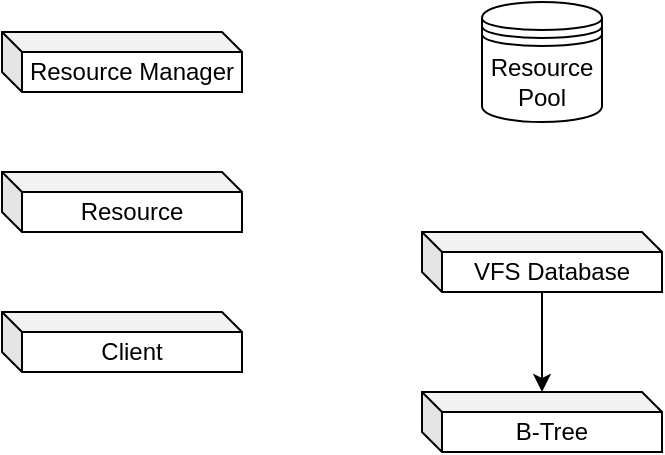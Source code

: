 <mxfile version="22.1.2" type="device">
  <diagram name="Page-1" id="W4Mv7R9SDFY3MhowHSOM">
    <mxGraphModel dx="714" dy="451" grid="1" gridSize="10" guides="1" tooltips="1" connect="1" arrows="1" fold="1" page="1" pageScale="1" pageWidth="1920" pageHeight="1200" math="0" shadow="0">
      <root>
        <mxCell id="0" />
        <mxCell id="1" parent="0" />
        <mxCell id="AGSzFUcWkCVBXkIQYS0M-1" value="Resource Manager" style="shape=cube;whiteSpace=wrap;html=1;boundedLbl=1;backgroundOutline=1;darkOpacity=0.05;darkOpacity2=0.1;size=10;" parent="1" vertex="1">
          <mxGeometry x="590" y="330" width="120" height="30" as="geometry" />
        </mxCell>
        <mxCell id="AGSzFUcWkCVBXkIQYS0M-2" value="Resource" style="shape=cube;whiteSpace=wrap;html=1;boundedLbl=1;backgroundOutline=1;darkOpacity=0.05;darkOpacity2=0.1;size=10;" parent="1" vertex="1">
          <mxGeometry x="590" y="400" width="120" height="30" as="geometry" />
        </mxCell>
        <mxCell id="AGSzFUcWkCVBXkIQYS0M-3" value="Resource Pool" style="shape=datastore;whiteSpace=wrap;html=1;" parent="1" vertex="1">
          <mxGeometry x="830" y="315" width="60" height="60" as="geometry" />
        </mxCell>
        <mxCell id="AGSzFUcWkCVBXkIQYS0M-4" value="Client" style="shape=cube;whiteSpace=wrap;html=1;boundedLbl=1;backgroundOutline=1;darkOpacity=0.05;darkOpacity2=0.1;size=10;" parent="1" vertex="1">
          <mxGeometry x="590" y="470" width="120" height="30" as="geometry" />
        </mxCell>
        <mxCell id="AGSzFUcWkCVBXkIQYS0M-6" style="edgeStyle=orthogonalEdgeStyle;rounded=0;orthogonalLoop=1;jettySize=auto;html=1;" parent="1" source="AGSzFUcWkCVBXkIQYS0M-5" edge="1">
          <mxGeometry relative="1" as="geometry">
            <mxPoint x="860" y="510" as="targetPoint" />
          </mxGeometry>
        </mxCell>
        <mxCell id="AGSzFUcWkCVBXkIQYS0M-5" value="VFS Database" style="shape=cube;whiteSpace=wrap;html=1;boundedLbl=1;backgroundOutline=1;darkOpacity=0.05;darkOpacity2=0.1;size=10;" parent="1" vertex="1">
          <mxGeometry x="800" y="430" width="120" height="30" as="geometry" />
        </mxCell>
        <mxCell id="AGSzFUcWkCVBXkIQYS0M-7" value="B-Tree" style="shape=cube;whiteSpace=wrap;html=1;boundedLbl=1;backgroundOutline=1;darkOpacity=0.05;darkOpacity2=0.1;size=10;" parent="1" vertex="1">
          <mxGeometry x="800" y="510" width="120" height="30" as="geometry" />
        </mxCell>
      </root>
    </mxGraphModel>
  </diagram>
</mxfile>
